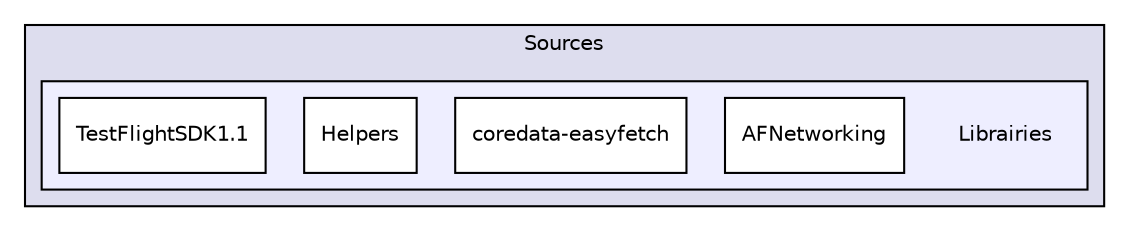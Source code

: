 digraph "/Volumes/UserData/Dev/woda-iphone/Sources/Librairies" {
  compound=true
  node [ fontsize="10", fontname="Helvetica"];
  edge [ labelfontsize="10", labelfontname="Helvetica"];
  subgraph clusterdir_937900b87e0c7a5fa01190c395fb83f7 {
    graph [ bgcolor="#ddddee", pencolor="black", label="Sources" fontname="Helvetica", fontsize="10", URL="dir_937900b87e0c7a5fa01190c395fb83f7.html"]
  subgraph clusterdir_033e8ea12b7e481dd4143fe4abc46420 {
    graph [ bgcolor="#eeeeff", pencolor="black", label="" URL="dir_033e8ea12b7e481dd4143fe4abc46420.html"];
    dir_033e8ea12b7e481dd4143fe4abc46420 [shape=plaintext label="Librairies"];
    dir_591b883bba312619bcf668bfd9847e44 [shape=box label="AFNetworking" color="black" fillcolor="white" style="filled" URL="dir_591b883bba312619bcf668bfd9847e44.html"];
    dir_7e5ae108ec8b3ffbdaeffec6a59889fb [shape=box label="coredata-easyfetch" color="black" fillcolor="white" style="filled" URL="dir_7e5ae108ec8b3ffbdaeffec6a59889fb.html"];
    dir_419db1c09d2c762ff64493cf5d5c8696 [shape=box label="Helpers" color="black" fillcolor="white" style="filled" URL="dir_419db1c09d2c762ff64493cf5d5c8696.html"];
    dir_c9471456a19a7384286e9c1995f7cafd [shape=box label="TestFlightSDK1.1" color="black" fillcolor="white" style="filled" URL="dir_c9471456a19a7384286e9c1995f7cafd.html"];
  }
  }
}
